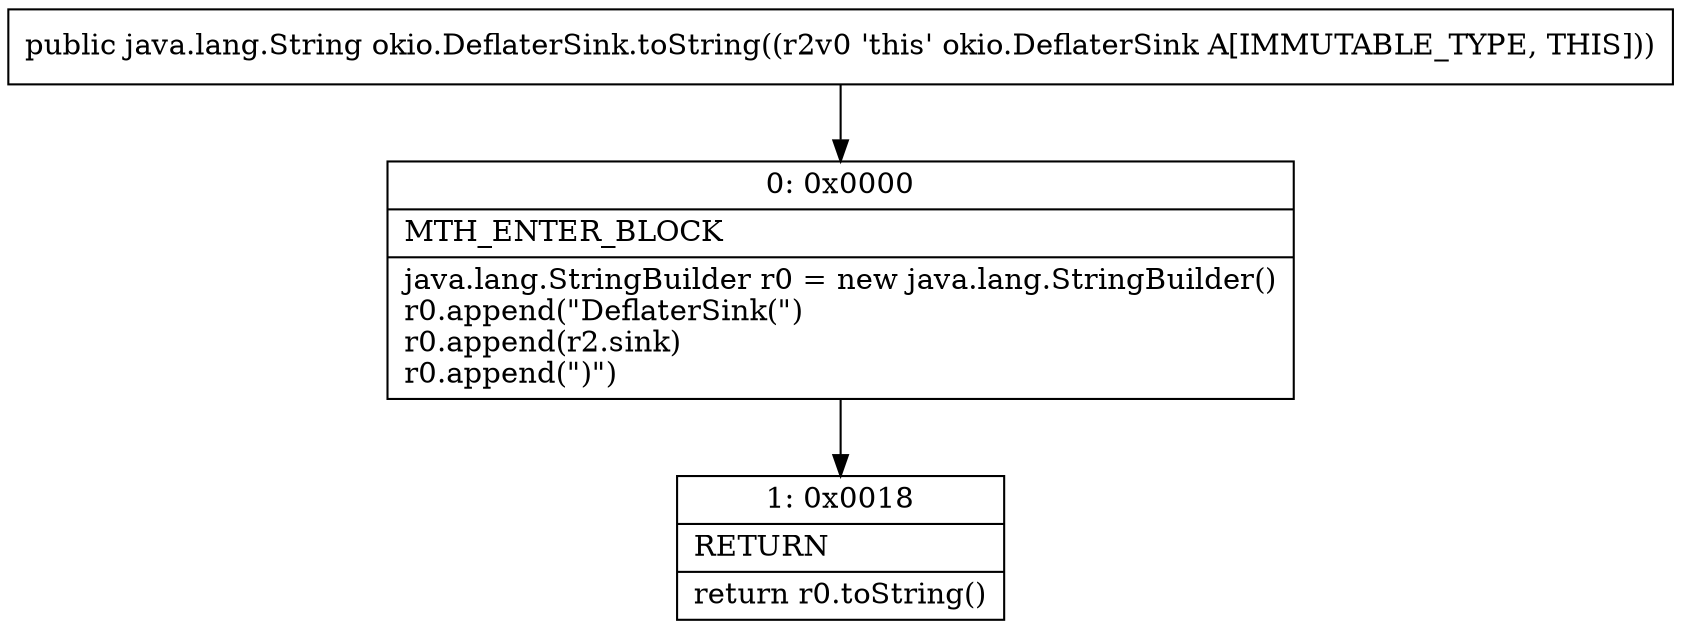 digraph "CFG forokio.DeflaterSink.toString()Ljava\/lang\/String;" {
Node_0 [shape=record,label="{0\:\ 0x0000|MTH_ENTER_BLOCK\l|java.lang.StringBuilder r0 = new java.lang.StringBuilder()\lr0.append(\"DeflaterSink(\")\lr0.append(r2.sink)\lr0.append(\")\")\l}"];
Node_1 [shape=record,label="{1\:\ 0x0018|RETURN\l|return r0.toString()\l}"];
MethodNode[shape=record,label="{public java.lang.String okio.DeflaterSink.toString((r2v0 'this' okio.DeflaterSink A[IMMUTABLE_TYPE, THIS])) }"];
MethodNode -> Node_0;
Node_0 -> Node_1;
}

